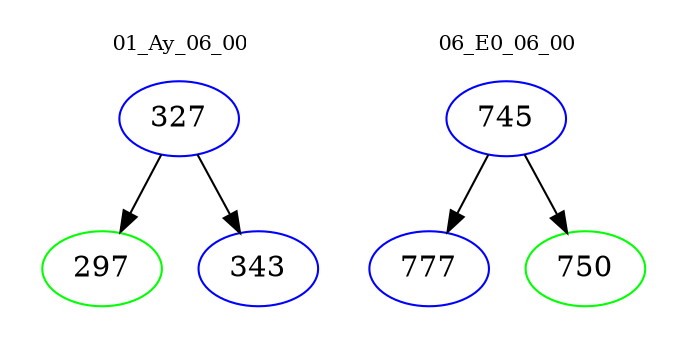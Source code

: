 digraph{
subgraph cluster_0 {
color = white
label = "01_Ay_06_00";
fontsize=10;
T0_327 [label="327", color="blue"]
T0_327 -> T0_297 [color="black"]
T0_297 [label="297", color="green"]
T0_327 -> T0_343 [color="black"]
T0_343 [label="343", color="blue"]
}
subgraph cluster_1 {
color = white
label = "06_E0_06_00";
fontsize=10;
T1_745 [label="745", color="blue"]
T1_745 -> T1_777 [color="black"]
T1_777 [label="777", color="blue"]
T1_745 -> T1_750 [color="black"]
T1_750 [label="750", color="green"]
}
}
